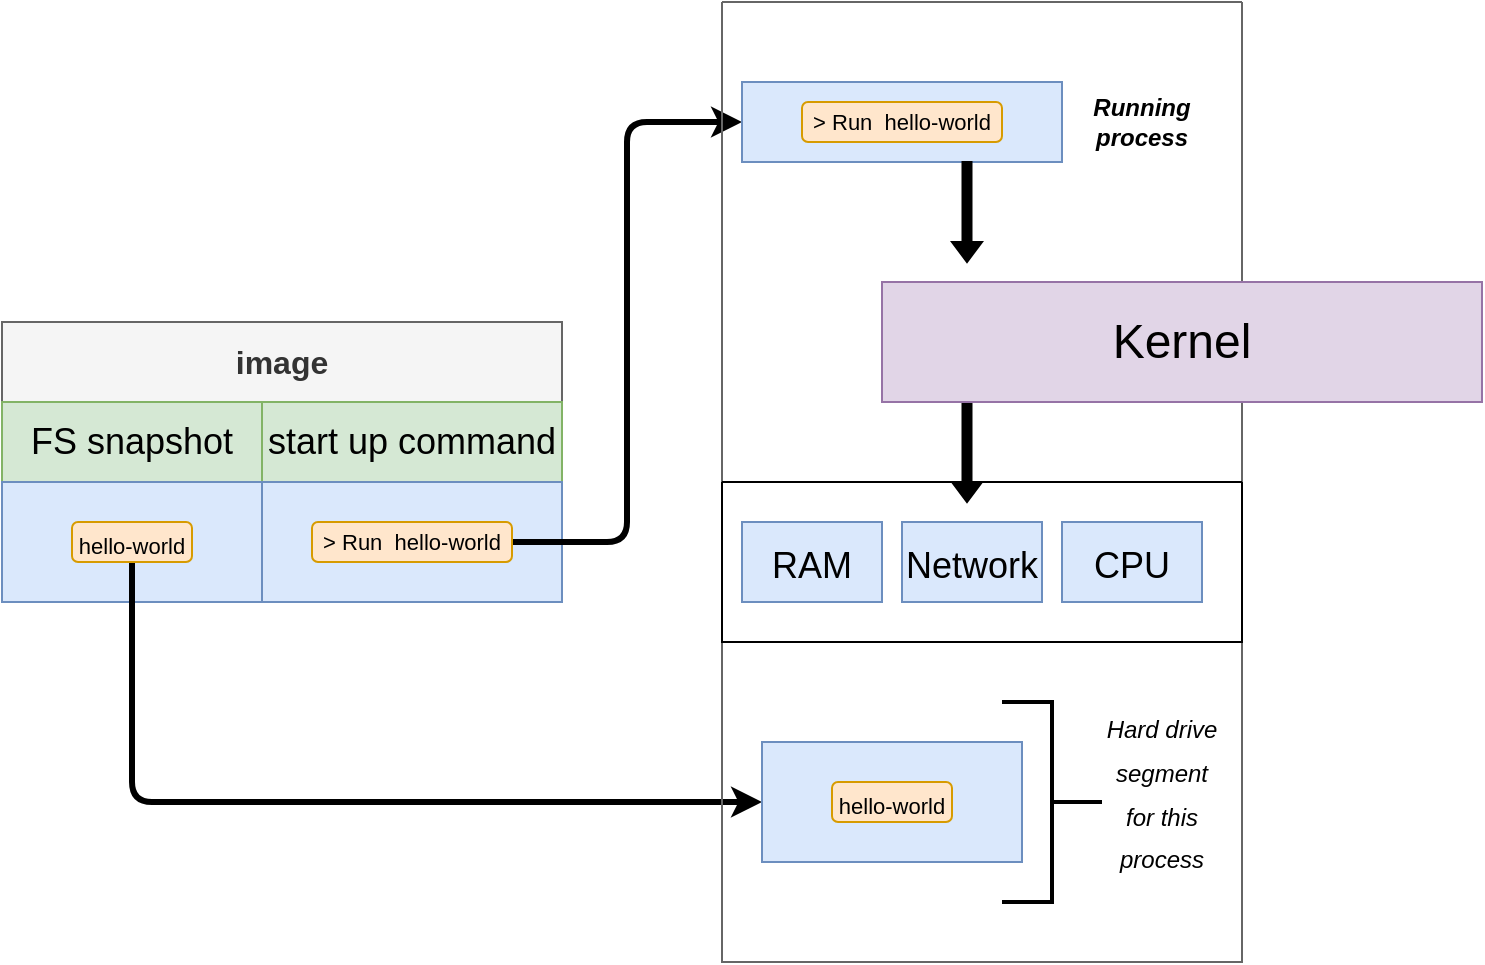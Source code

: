 <mxfile version="17.1.1" type="github">
  <diagram id="N7ls4SXz7QX6op4xOjun" name="Page-1">
    <mxGraphModel dx="1422" dy="786" grid="1" gridSize="10" guides="1" tooltips="1" connect="1" arrows="1" fold="1" page="1" pageScale="1" pageWidth="850" pageHeight="1100" math="0" shadow="0">
      <root>
        <mxCell id="0" />
        <mxCell id="1" parent="0" />
        <mxCell id="PhUbcP5dnYv0yMSliKMA-2" value="&lt;font size=&quot;3&quot;&gt;&lt;b&gt;image&lt;/b&gt;&lt;/font&gt;" style="rounded=0;whiteSpace=wrap;html=1;fillColor=#f5f5f5;fontColor=#333333;strokeColor=#666666;" vertex="1" parent="1">
          <mxGeometry x="40" y="280" width="280" height="40" as="geometry" />
        </mxCell>
        <mxCell id="PhUbcP5dnYv0yMSliKMA-3" value="FS snapshot" style="rounded=0;whiteSpace=wrap;html=1;fontSize=18;fillColor=#d5e8d4;strokeColor=#82b366;" vertex="1" parent="1">
          <mxGeometry x="40" y="320" width="130" height="40" as="geometry" />
        </mxCell>
        <mxCell id="PhUbcP5dnYv0yMSliKMA-5" value="start up command" style="rounded=0;whiteSpace=wrap;html=1;fontSize=18;fillColor=#d5e8d4;strokeColor=#82b366;" vertex="1" parent="1">
          <mxGeometry x="170" y="320" width="150" height="40" as="geometry" />
        </mxCell>
        <mxCell id="PhUbcP5dnYv0yMSliKMA-6" value="" style="rounded=0;whiteSpace=wrap;html=1;fontSize=18;fillColor=#dae8fc;strokeColor=#6c8ebf;" vertex="1" parent="1">
          <mxGeometry x="40" y="360" width="130" height="60" as="geometry" />
        </mxCell>
        <mxCell id="PhUbcP5dnYv0yMSliKMA-42" style="edgeStyle=orthogonalEdgeStyle;rounded=1;sketch=0;orthogonalLoop=1;jettySize=auto;html=1;exitX=0.5;exitY=1;exitDx=0;exitDy=0;entryX=0;entryY=0.5;entryDx=0;entryDy=0;shadow=0;fontSize=12;strokeWidth=3;" edge="1" parent="1" source="PhUbcP5dnYv0yMSliKMA-7" target="PhUbcP5dnYv0yMSliKMA-22">
          <mxGeometry relative="1" as="geometry" />
        </mxCell>
        <mxCell id="PhUbcP5dnYv0yMSliKMA-7" value="&lt;font style=&quot;font-size: 11px&quot;&gt;hello-world&lt;/font&gt;" style="rounded=1;whiteSpace=wrap;html=1;fontSize=18;fillColor=#ffe6cc;strokeColor=#d79b00;" vertex="1" parent="1">
          <mxGeometry x="75" y="380" width="60" height="20" as="geometry" />
        </mxCell>
        <mxCell id="PhUbcP5dnYv0yMSliKMA-8" value="" style="rounded=0;whiteSpace=wrap;html=1;fontSize=11;fillColor=#dae8fc;strokeColor=#6c8ebf;" vertex="1" parent="1">
          <mxGeometry x="170" y="360" width="150" height="60" as="geometry" />
        </mxCell>
        <mxCell id="PhUbcP5dnYv0yMSliKMA-41" style="edgeStyle=orthogonalEdgeStyle;rounded=1;sketch=0;orthogonalLoop=1;jettySize=auto;html=1;exitX=1;exitY=0.5;exitDx=0;exitDy=0;entryX=0;entryY=0.5;entryDx=0;entryDy=0;shadow=0;fontSize=12;strokeWidth=3;" edge="1" parent="1" source="PhUbcP5dnYv0yMSliKMA-9" target="PhUbcP5dnYv0yMSliKMA-11">
          <mxGeometry relative="1" as="geometry" />
        </mxCell>
        <mxCell id="PhUbcP5dnYv0yMSliKMA-9" value="&amp;gt; Run&amp;nbsp; hello-world" style="rounded=1;whiteSpace=wrap;html=1;fontSize=11;fillColor=#ffe6cc;strokeColor=#d79b00;" vertex="1" parent="1">
          <mxGeometry x="195" y="380" width="100" height="20" as="geometry" />
        </mxCell>
        <mxCell id="PhUbcP5dnYv0yMSliKMA-10" style="edgeStyle=orthogonalEdgeStyle;rounded=0;orthogonalLoop=1;jettySize=auto;html=1;exitX=0.5;exitY=1;exitDx=0;exitDy=0;fontSize=11;" edge="1" parent="1" source="PhUbcP5dnYv0yMSliKMA-7" target="PhUbcP5dnYv0yMSliKMA-7">
          <mxGeometry relative="1" as="geometry" />
        </mxCell>
        <mxCell id="PhUbcP5dnYv0yMSliKMA-14" value="" style="swimlane;startSize=0;fontSize=11;fillColor=#f5f5f5;fontColor=#333333;strokeColor=#666666;" vertex="1" parent="1">
          <mxGeometry x="400" y="120" width="260" height="480" as="geometry" />
        </mxCell>
        <mxCell id="PhUbcP5dnYv0yMSliKMA-11" value="" style="rounded=0;whiteSpace=wrap;html=1;fontSize=11;fillColor=#dae8fc;strokeColor=#6c8ebf;" vertex="1" parent="PhUbcP5dnYv0yMSliKMA-14">
          <mxGeometry x="10" y="40" width="160" height="40" as="geometry" />
        </mxCell>
        <mxCell id="PhUbcP5dnYv0yMSliKMA-19" value="" style="swimlane;startSize=0;fontSize=18;" vertex="1" parent="PhUbcP5dnYv0yMSliKMA-14">
          <mxGeometry y="240" width="260" height="80" as="geometry" />
        </mxCell>
        <mxCell id="PhUbcP5dnYv0yMSliKMA-16" value="&lt;font style=&quot;font-size: 18px&quot;&gt;RAM&lt;/font&gt;" style="rounded=0;whiteSpace=wrap;html=1;fontSize=24;fillColor=#dae8fc;strokeColor=#6c8ebf;" vertex="1" parent="PhUbcP5dnYv0yMSliKMA-19">
          <mxGeometry x="10" y="20" width="70" height="40" as="geometry" />
        </mxCell>
        <mxCell id="PhUbcP5dnYv0yMSliKMA-17" value="&lt;font style=&quot;font-size: 18px&quot;&gt;Network&lt;/font&gt;" style="rounded=0;whiteSpace=wrap;html=1;fontSize=24;fillColor=#dae8fc;strokeColor=#6c8ebf;" vertex="1" parent="PhUbcP5dnYv0yMSliKMA-19">
          <mxGeometry x="90" y="20" width="70" height="40" as="geometry" />
        </mxCell>
        <mxCell id="PhUbcP5dnYv0yMSliKMA-18" value="&lt;font style=&quot;font-size: 18px&quot;&gt;CPU&lt;/font&gt;" style="rounded=0;whiteSpace=wrap;html=1;fontSize=24;fillColor=#dae8fc;strokeColor=#6c8ebf;" vertex="1" parent="PhUbcP5dnYv0yMSliKMA-19">
          <mxGeometry x="170" y="20" width="70" height="40" as="geometry" />
        </mxCell>
        <mxCell id="PhUbcP5dnYv0yMSliKMA-20" value="" style="strokeWidth=2;html=1;shape=mxgraph.flowchart.annotation_2;align=left;labelPosition=right;pointerEvents=1;fontSize=18;rotation=-180;" vertex="1" parent="PhUbcP5dnYv0yMSliKMA-14">
          <mxGeometry x="140" y="350" width="50" height="100" as="geometry" />
        </mxCell>
        <mxCell id="PhUbcP5dnYv0yMSliKMA-21" value="&lt;font style=&quot;font-size: 12px&quot;&gt;&lt;i&gt;Hard drive segment for this process&lt;/i&gt;&lt;/font&gt;" style="text;html=1;strokeColor=none;fillColor=none;align=center;verticalAlign=middle;whiteSpace=wrap;rounded=0;fontSize=18;" vertex="1" parent="PhUbcP5dnYv0yMSliKMA-14">
          <mxGeometry x="190" y="380" width="60" height="30" as="geometry" />
        </mxCell>
        <mxCell id="PhUbcP5dnYv0yMSliKMA-22" value="" style="rounded=0;whiteSpace=wrap;html=1;fontSize=18;fillColor=#dae8fc;strokeColor=#6c8ebf;" vertex="1" parent="PhUbcP5dnYv0yMSliKMA-14">
          <mxGeometry x="20" y="370" width="130" height="60" as="geometry" />
        </mxCell>
        <mxCell id="PhUbcP5dnYv0yMSliKMA-23" value="&lt;font style=&quot;font-size: 11px&quot;&gt;hello-world&lt;/font&gt;" style="rounded=1;whiteSpace=wrap;html=1;fontSize=18;fillColor=#ffe6cc;strokeColor=#d79b00;" vertex="1" parent="PhUbcP5dnYv0yMSliKMA-14">
          <mxGeometry x="55" y="390" width="60" height="20" as="geometry" />
        </mxCell>
        <mxCell id="PhUbcP5dnYv0yMSliKMA-24" style="edgeStyle=orthogonalEdgeStyle;rounded=0;orthogonalLoop=1;jettySize=auto;html=1;exitX=0.5;exitY=1;exitDx=0;exitDy=0;fontSize=11;" edge="1" parent="PhUbcP5dnYv0yMSliKMA-14" source="PhUbcP5dnYv0yMSliKMA-23" target="PhUbcP5dnYv0yMSliKMA-23">
          <mxGeometry relative="1" as="geometry" />
        </mxCell>
        <mxCell id="PhUbcP5dnYv0yMSliKMA-27" value="&amp;gt; Run&amp;nbsp; hello-world" style="rounded=1;whiteSpace=wrap;html=1;fontSize=11;fillColor=#ffe6cc;strokeColor=#d79b00;" vertex="1" parent="PhUbcP5dnYv0yMSliKMA-14">
          <mxGeometry x="40" y="50" width="100" height="20" as="geometry" />
        </mxCell>
        <mxCell id="PhUbcP5dnYv0yMSliKMA-28" value="&lt;i&gt;&lt;b&gt;Running process&lt;/b&gt;&lt;/i&gt;" style="text;html=1;strokeColor=none;fillColor=none;align=center;verticalAlign=middle;whiteSpace=wrap;rounded=0;fontSize=12;" vertex="1" parent="PhUbcP5dnYv0yMSliKMA-14">
          <mxGeometry x="180" y="45" width="60" height="30" as="geometry" />
        </mxCell>
        <mxCell id="PhUbcP5dnYv0yMSliKMA-32" value="" style="shape=singleArrow;direction=south;whiteSpace=wrap;html=1;fontSize=12;fillColor=#000000;" vertex="1" parent="PhUbcP5dnYv0yMSliKMA-14">
          <mxGeometry x="115" y="80" width="15" height="50" as="geometry" />
        </mxCell>
        <mxCell id="PhUbcP5dnYv0yMSliKMA-34" value="" style="shape=singleArrow;direction=south;whiteSpace=wrap;html=1;fontSize=12;fillColor=#000000;" vertex="1" parent="PhUbcP5dnYv0yMSliKMA-14">
          <mxGeometry x="115" y="200" width="15" height="50" as="geometry" />
        </mxCell>
        <mxCell id="PhUbcP5dnYv0yMSliKMA-15" value="&lt;font style=&quot;font-size: 24px&quot;&gt;Kernel&lt;/font&gt;" style="rounded=0;whiteSpace=wrap;html=1;fontSize=11;fillColor=#e1d5e7;strokeColor=#9673a6;" vertex="1" parent="1">
          <mxGeometry x="480" y="260" width="300" height="60" as="geometry" />
        </mxCell>
      </root>
    </mxGraphModel>
  </diagram>
</mxfile>
